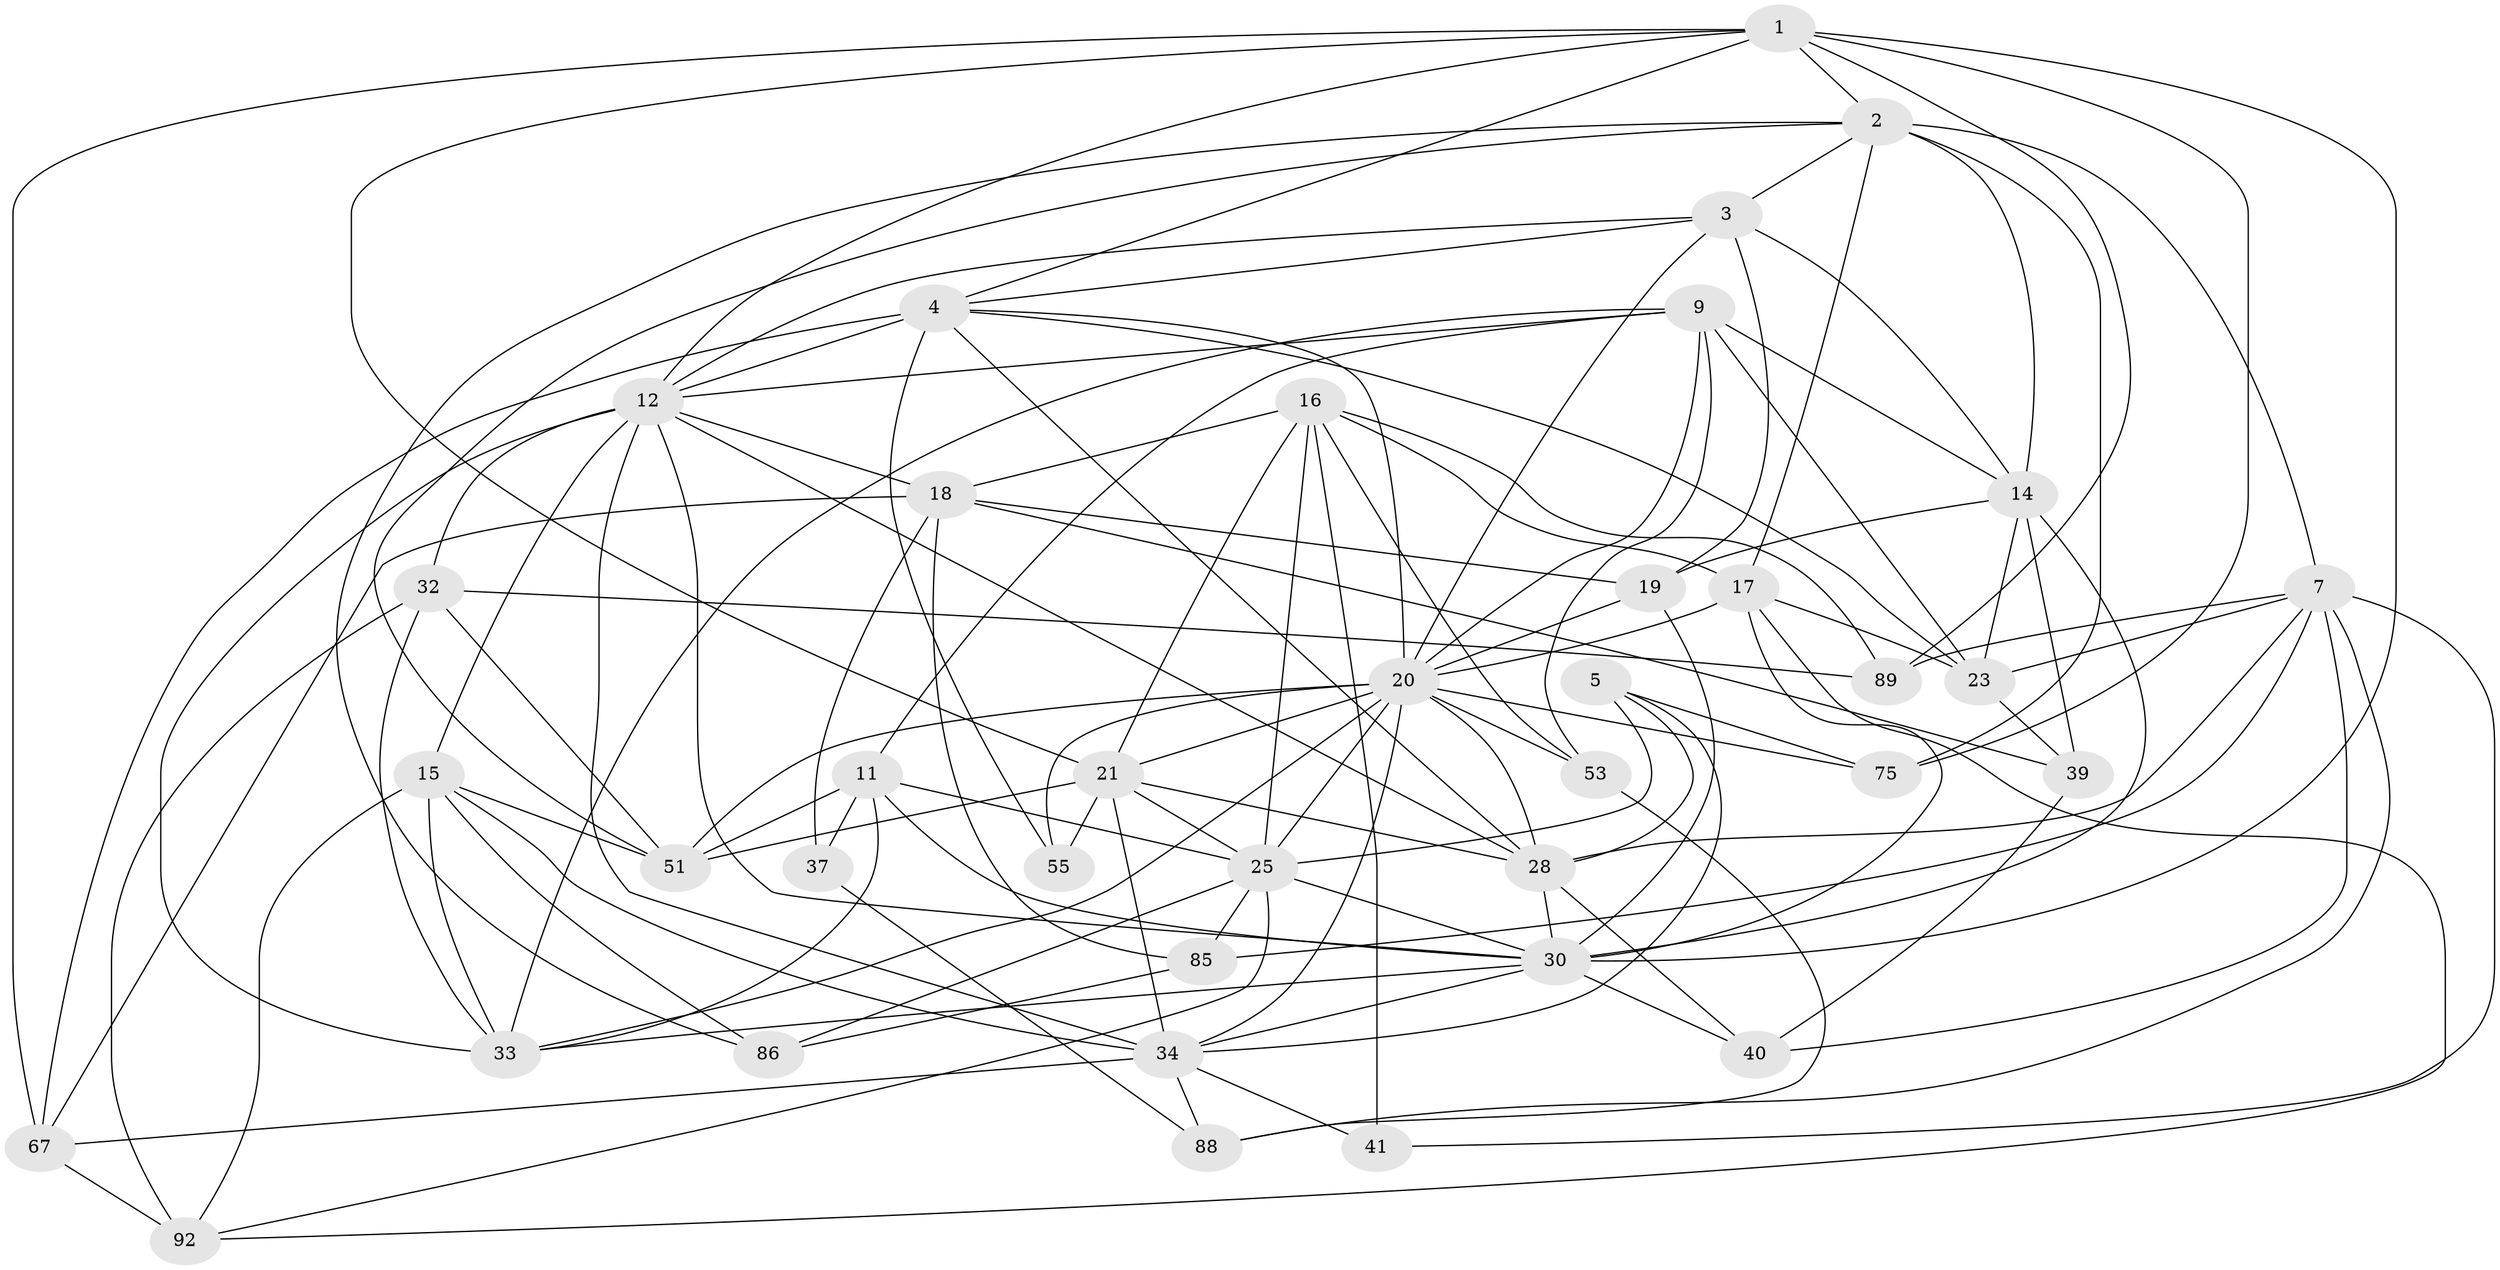 // original degree distribution, {4: 1.0}
// Generated by graph-tools (version 1.1) at 2025/20/03/04/25 18:20:44]
// undirected, 38 vertices, 119 edges
graph export_dot {
graph [start="1"]
  node [color=gray90,style=filled];
  1 [super="+38+73"];
  2 [super="+8"];
  3 [super="+43"];
  4 [super="+68+6"];
  5;
  7 [super="+10"];
  9 [super="+82+77"];
  11 [super="+13+29"];
  12 [super="+52+36+47"];
  14 [super="+26"];
  15 [super="+31"];
  16 [super="+59+65"];
  17 [super="+74"];
  18 [super="+27+50"];
  19 [super="+90+78"];
  20 [super="+42+24+49"];
  21 [super="+96+76"];
  23 [super="+63"];
  25 [super="+84+46"];
  28 [super="+35"];
  30 [super="+70+60"];
  32 [super="+48"];
  33 [super="+56+71"];
  34 [super="+62"];
  37;
  39;
  40;
  41;
  51 [super="+80"];
  53;
  55;
  67 [super="+79"];
  75;
  85;
  86;
  88;
  89;
  92 [super="+97"];
  1 -- 2;
  1 -- 21;
  1 -- 75;
  1 -- 30;
  1 -- 89;
  1 -- 4;
  1 -- 12;
  1 -- 67;
  2 -- 75;
  2 -- 7;
  2 -- 17;
  2 -- 3;
  2 -- 51;
  2 -- 86;
  2 -- 14;
  3 -- 12;
  3 -- 20;
  3 -- 19;
  3 -- 14;
  3 -- 4;
  4 -- 55 [weight=2];
  4 -- 67;
  4 -- 12 [weight=2];
  4 -- 20;
  4 -- 23;
  4 -- 28;
  5 -- 75;
  5 -- 25;
  5 -- 34;
  5 -- 28;
  7 -- 23;
  7 -- 89;
  7 -- 40;
  7 -- 85;
  7 -- 88;
  7 -- 41;
  7 -- 28;
  9 -- 53;
  9 -- 11;
  9 -- 20;
  9 -- 33 [weight=2];
  9 -- 23;
  9 -- 14;
  9 -- 12;
  11 -- 37 [weight=2];
  11 -- 30 [weight=2];
  11 -- 33;
  11 -- 51;
  11 -- 25;
  12 -- 34 [weight=2];
  12 -- 33 [weight=2];
  12 -- 32;
  12 -- 18;
  12 -- 30;
  12 -- 28;
  12 -- 15;
  14 -- 19 [weight=3];
  14 -- 23;
  14 -- 39;
  14 -- 30 [weight=2];
  15 -- 86;
  15 -- 92;
  15 -- 33;
  15 -- 34;
  15 -- 51;
  16 -- 41 [weight=2];
  16 -- 53;
  16 -- 25;
  16 -- 18;
  16 -- 21;
  16 -- 89;
  16 -- 17;
  17 -- 20;
  17 -- 92;
  17 -- 23;
  17 -- 30;
  18 -- 85;
  18 -- 19;
  18 -- 39;
  18 -- 67 [weight=2];
  18 -- 37;
  19 -- 30 [weight=2];
  19 -- 20;
  20 -- 33 [weight=2];
  20 -- 25 [weight=2];
  20 -- 75;
  20 -- 51;
  20 -- 21;
  20 -- 53;
  20 -- 55;
  20 -- 28;
  20 -- 34;
  21 -- 55;
  21 -- 34;
  21 -- 51;
  21 -- 25;
  21 -- 28;
  23 -- 39;
  25 -- 30;
  25 -- 85;
  25 -- 86;
  25 -- 92;
  28 -- 40;
  28 -- 30;
  30 -- 40;
  30 -- 33;
  30 -- 34;
  32 -- 89;
  32 -- 92 [weight=2];
  32 -- 33;
  32 -- 51;
  34 -- 88;
  34 -- 67;
  34 -- 41;
  37 -- 88;
  39 -- 40;
  53 -- 88;
  67 -- 92;
  85 -- 86;
}
